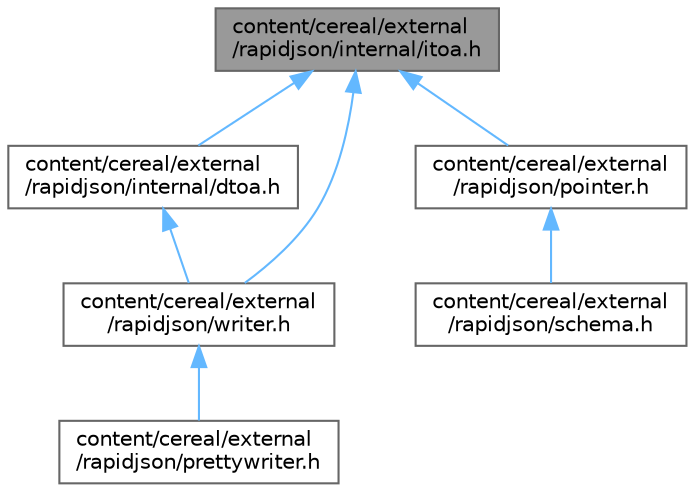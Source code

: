 digraph "content/cereal/external/rapidjson/internal/itoa.h"
{
 // LATEX_PDF_SIZE
  bgcolor="transparent";
  edge [fontname=Helvetica,fontsize=10,labelfontname=Helvetica,labelfontsize=10];
  node [fontname=Helvetica,fontsize=10,shape=box,height=0.2,width=0.4];
  Node1 [id="Node000001",label="content/cereal/external\l/rapidjson/internal/itoa.h",height=0.2,width=0.4,color="gray40", fillcolor="grey60", style="filled", fontcolor="black",tooltip=" "];
  Node1 -> Node2 [id="edge1_Node000001_Node000002",dir="back",color="steelblue1",style="solid",tooltip=" "];
  Node2 [id="Node000002",label="content/cereal/external\l/rapidjson/internal/dtoa.h",height=0.2,width=0.4,color="grey40", fillcolor="white", style="filled",URL="$dtoa_8h.html",tooltip=" "];
  Node2 -> Node3 [id="edge2_Node000002_Node000003",dir="back",color="steelblue1",style="solid",tooltip=" "];
  Node3 [id="Node000003",label="content/cereal/external\l/rapidjson/writer.h",height=0.2,width=0.4,color="grey40", fillcolor="white", style="filled",URL="$writer_8h.html",tooltip=" "];
  Node3 -> Node4 [id="edge3_Node000003_Node000004",dir="back",color="steelblue1",style="solid",tooltip=" "];
  Node4 [id="Node000004",label="content/cereal/external\l/rapidjson/prettywriter.h",height=0.2,width=0.4,color="grey40", fillcolor="white", style="filled",URL="$prettywriter_8h.html",tooltip=" "];
  Node1 -> Node5 [id="edge4_Node000001_Node000005",dir="back",color="steelblue1",style="solid",tooltip=" "];
  Node5 [id="Node000005",label="content/cereal/external\l/rapidjson/pointer.h",height=0.2,width=0.4,color="grey40", fillcolor="white", style="filled",URL="$pointer_8h.html",tooltip=" "];
  Node5 -> Node6 [id="edge5_Node000005_Node000006",dir="back",color="steelblue1",style="solid",tooltip=" "];
  Node6 [id="Node000006",label="content/cereal/external\l/rapidjson/schema.h",height=0.2,width=0.4,color="grey40", fillcolor="white", style="filled",URL="$schema_8h.html",tooltip=" "];
  Node1 -> Node3 [id="edge6_Node000001_Node000003",dir="back",color="steelblue1",style="solid",tooltip=" "];
}
